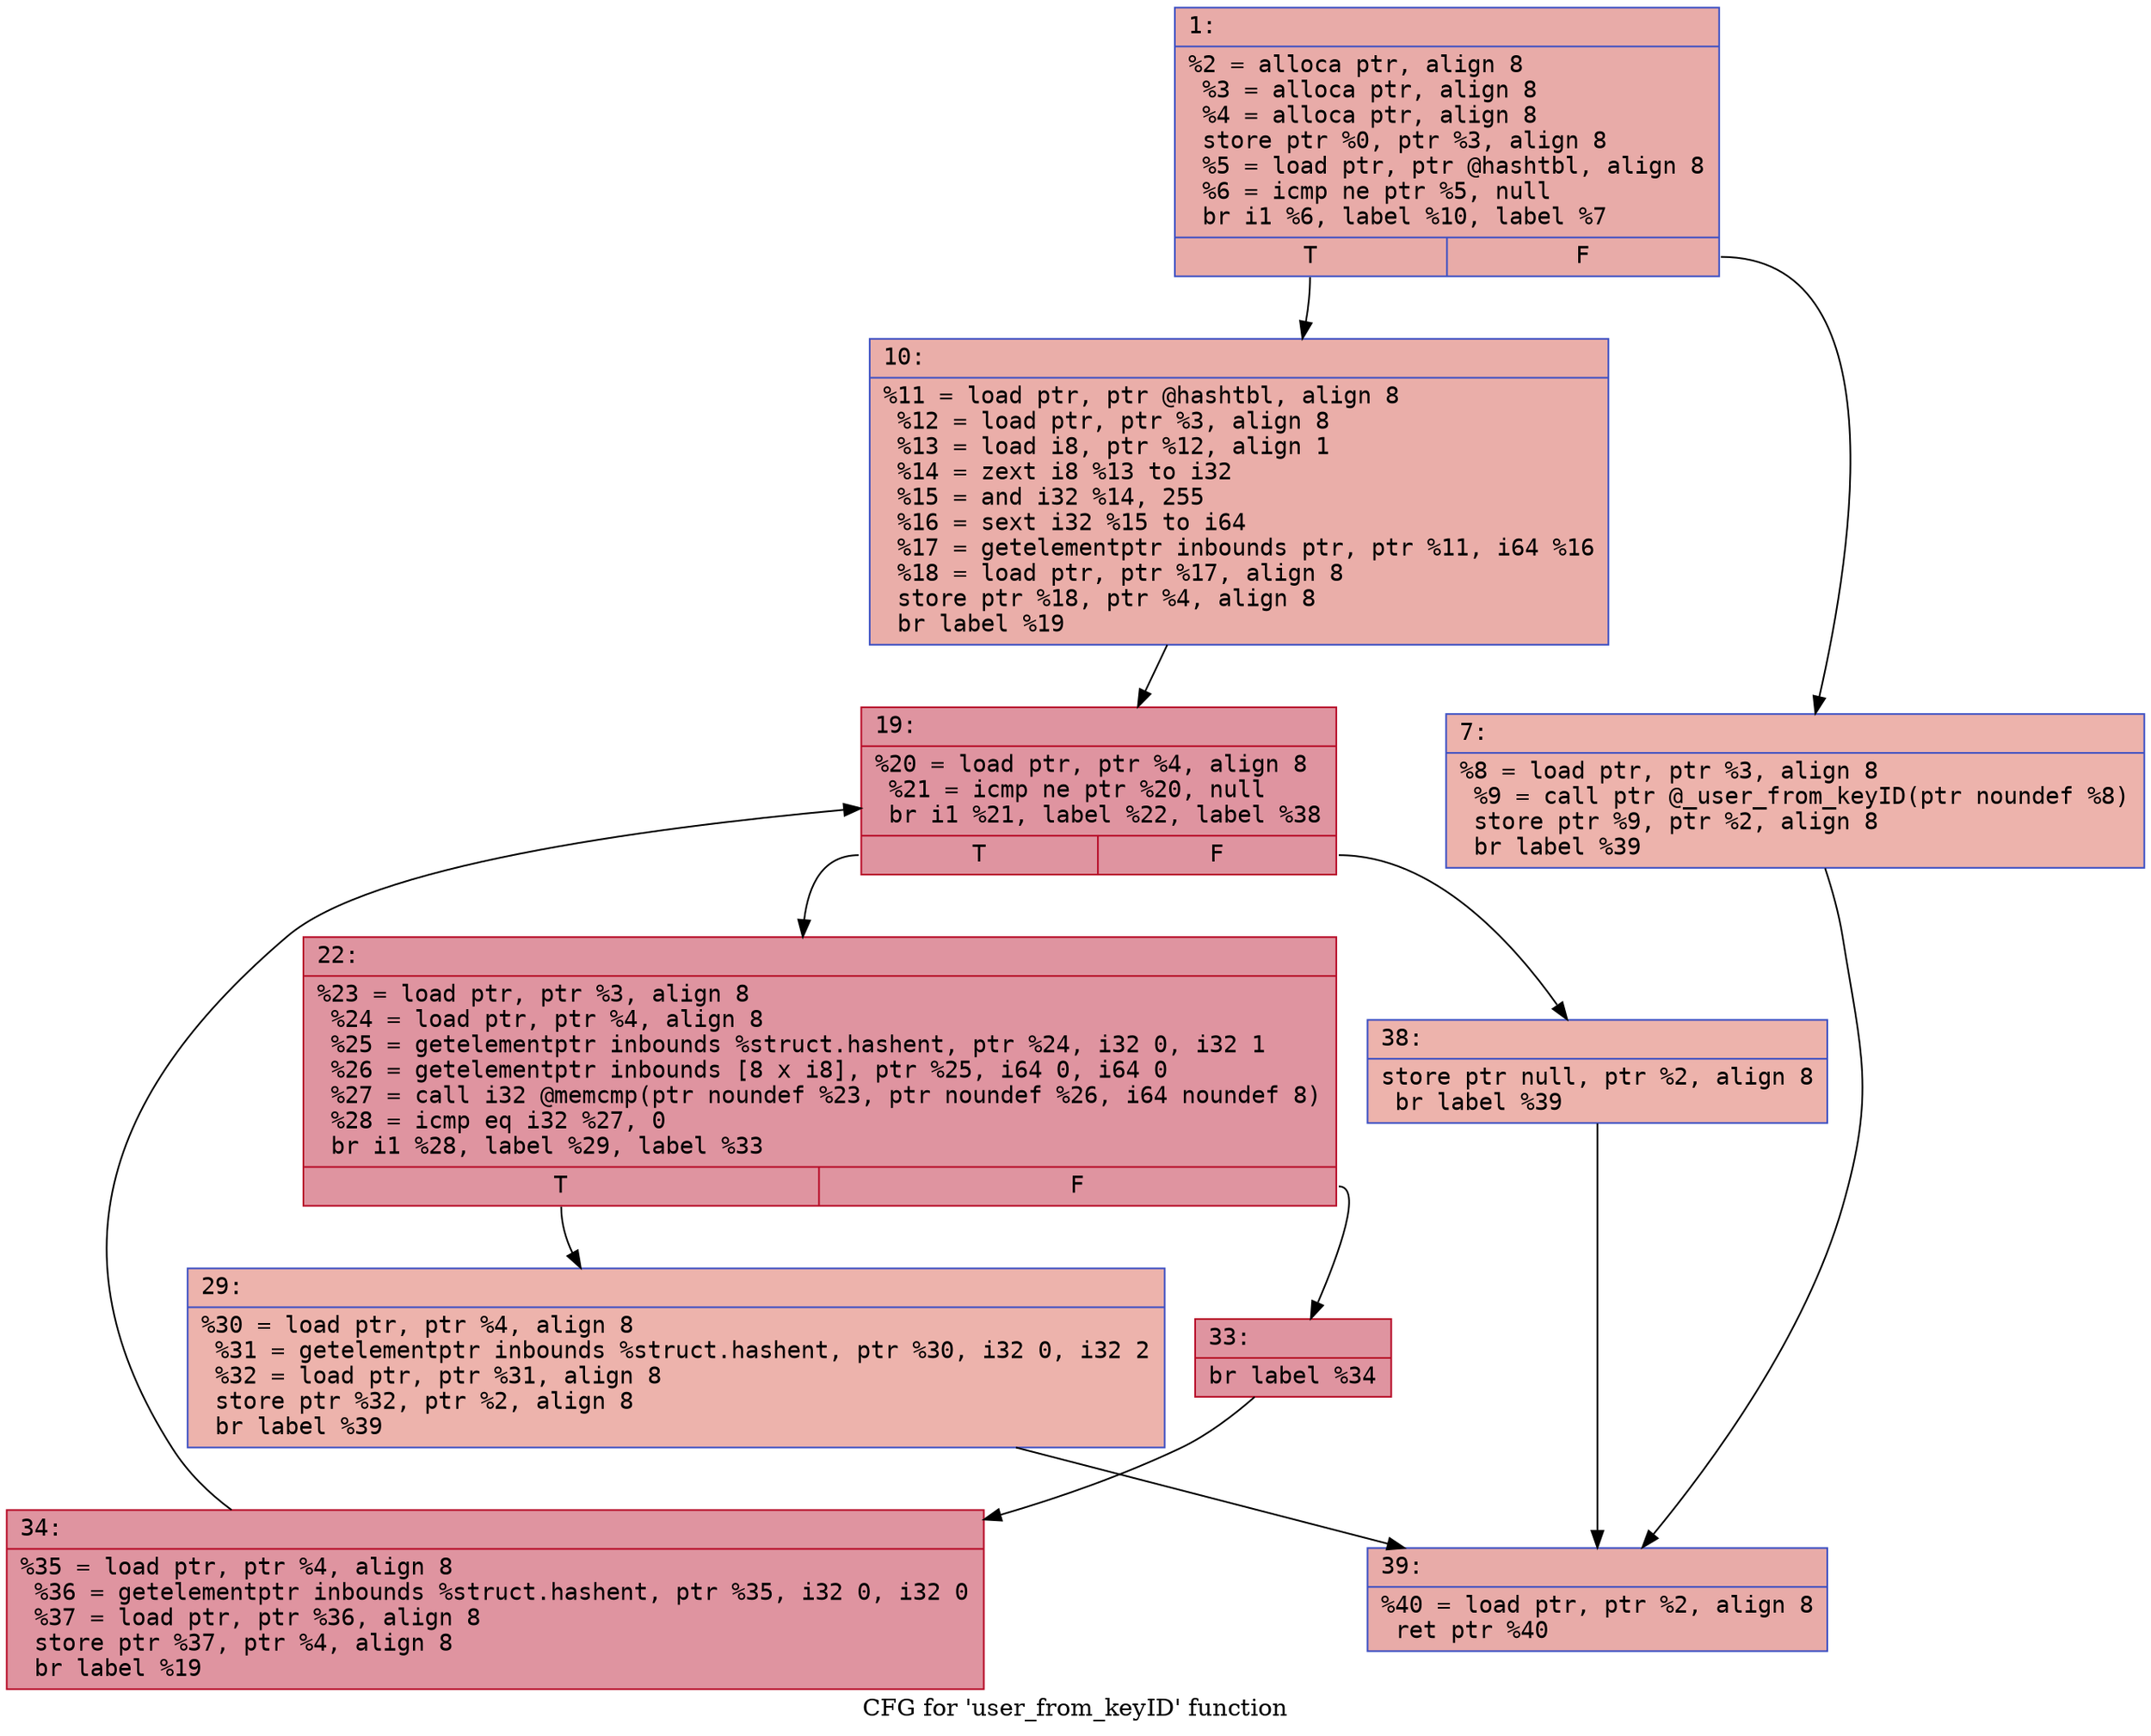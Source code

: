 digraph "CFG for 'user_from_keyID' function" {
	label="CFG for 'user_from_keyID' function";

	Node0x600003b043c0 [shape=record,color="#3d50c3ff", style=filled, fillcolor="#cc403a70" fontname="Courier",label="{1:\l|  %2 = alloca ptr, align 8\l  %3 = alloca ptr, align 8\l  %4 = alloca ptr, align 8\l  store ptr %0, ptr %3, align 8\l  %5 = load ptr, ptr @hashtbl, align 8\l  %6 = icmp ne ptr %5, null\l  br i1 %6, label %10, label %7\l|{<s0>T|<s1>F}}"];
	Node0x600003b043c0:s0 -> Node0x600003b04460[tooltip="1 -> 10\nProbability 62.50%" ];
	Node0x600003b043c0:s1 -> Node0x600003b04410[tooltip="1 -> 7\nProbability 37.50%" ];
	Node0x600003b04410 [shape=record,color="#3d50c3ff", style=filled, fillcolor="#d6524470" fontname="Courier",label="{7:\l|  %8 = load ptr, ptr %3, align 8\l  %9 = call ptr @_user_from_keyID(ptr noundef %8)\l  store ptr %9, ptr %2, align 8\l  br label %39\l}"];
	Node0x600003b04410 -> Node0x600003b04690[tooltip="7 -> 39\nProbability 100.00%" ];
	Node0x600003b04460 [shape=record,color="#3d50c3ff", style=filled, fillcolor="#d0473d70" fontname="Courier",label="{10:\l|  %11 = load ptr, ptr @hashtbl, align 8\l  %12 = load ptr, ptr %3, align 8\l  %13 = load i8, ptr %12, align 1\l  %14 = zext i8 %13 to i32\l  %15 = and i32 %14, 255\l  %16 = sext i32 %15 to i64\l  %17 = getelementptr inbounds ptr, ptr %11, i64 %16\l  %18 = load ptr, ptr %17, align 8\l  store ptr %18, ptr %4, align 8\l  br label %19\l}"];
	Node0x600003b04460 -> Node0x600003b044b0[tooltip="10 -> 19\nProbability 100.00%" ];
	Node0x600003b044b0 [shape=record,color="#b70d28ff", style=filled, fillcolor="#b70d2870" fontname="Courier",label="{19:\l|  %20 = load ptr, ptr %4, align 8\l  %21 = icmp ne ptr %20, null\l  br i1 %21, label %22, label %38\l|{<s0>T|<s1>F}}"];
	Node0x600003b044b0:s0 -> Node0x600003b04500[tooltip="19 -> 22\nProbability 96.88%" ];
	Node0x600003b044b0:s1 -> Node0x600003b04640[tooltip="19 -> 38\nProbability 3.12%" ];
	Node0x600003b04500 [shape=record,color="#b70d28ff", style=filled, fillcolor="#b70d2870" fontname="Courier",label="{22:\l|  %23 = load ptr, ptr %3, align 8\l  %24 = load ptr, ptr %4, align 8\l  %25 = getelementptr inbounds %struct.hashent, ptr %24, i32 0, i32 1\l  %26 = getelementptr inbounds [8 x i8], ptr %25, i64 0, i64 0\l  %27 = call i32 @memcmp(ptr noundef %23, ptr noundef %26, i64 noundef 8)\l  %28 = icmp eq i32 %27, 0\l  br i1 %28, label %29, label %33\l|{<s0>T|<s1>F}}"];
	Node0x600003b04500:s0 -> Node0x600003b04550[tooltip="22 -> 29\nProbability 3.12%" ];
	Node0x600003b04500:s1 -> Node0x600003b045a0[tooltip="22 -> 33\nProbability 96.88%" ];
	Node0x600003b04550 [shape=record,color="#3d50c3ff", style=filled, fillcolor="#d6524470" fontname="Courier",label="{29:\l|  %30 = load ptr, ptr %4, align 8\l  %31 = getelementptr inbounds %struct.hashent, ptr %30, i32 0, i32 2\l  %32 = load ptr, ptr %31, align 8\l  store ptr %32, ptr %2, align 8\l  br label %39\l}"];
	Node0x600003b04550 -> Node0x600003b04690[tooltip="29 -> 39\nProbability 100.00%" ];
	Node0x600003b045a0 [shape=record,color="#b70d28ff", style=filled, fillcolor="#b70d2870" fontname="Courier",label="{33:\l|  br label %34\l}"];
	Node0x600003b045a0 -> Node0x600003b045f0[tooltip="33 -> 34\nProbability 100.00%" ];
	Node0x600003b045f0 [shape=record,color="#b70d28ff", style=filled, fillcolor="#b70d2870" fontname="Courier",label="{34:\l|  %35 = load ptr, ptr %4, align 8\l  %36 = getelementptr inbounds %struct.hashent, ptr %35, i32 0, i32 0\l  %37 = load ptr, ptr %36, align 8\l  store ptr %37, ptr %4, align 8\l  br label %19\l}"];
	Node0x600003b045f0 -> Node0x600003b044b0[tooltip="34 -> 19\nProbability 100.00%" ];
	Node0x600003b04640 [shape=record,color="#3d50c3ff", style=filled, fillcolor="#d6524470" fontname="Courier",label="{38:\l|  store ptr null, ptr %2, align 8\l  br label %39\l}"];
	Node0x600003b04640 -> Node0x600003b04690[tooltip="38 -> 39\nProbability 100.00%" ];
	Node0x600003b04690 [shape=record,color="#3d50c3ff", style=filled, fillcolor="#cc403a70" fontname="Courier",label="{39:\l|  %40 = load ptr, ptr %2, align 8\l  ret ptr %40\l}"];
}

